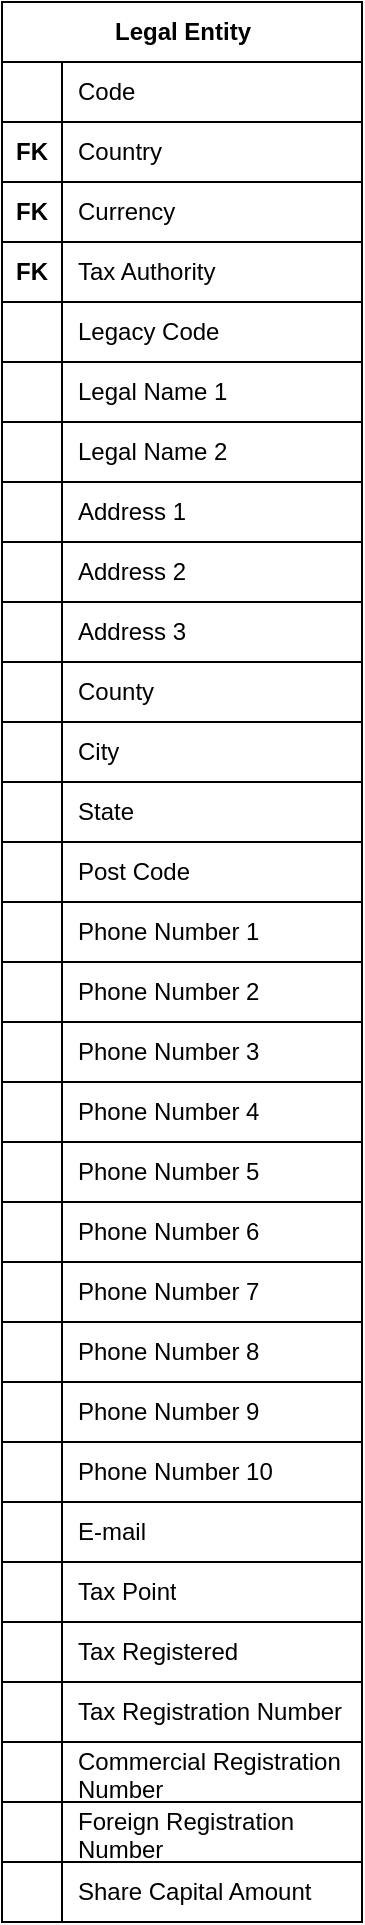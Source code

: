 <mxfile version="21.7.2" type="device">
  <diagram id="mxihdhuu" name="Page-1">
    <mxGraphModel dx="712" dy="748" grid="1" gridSize="10" guides="1" tooltips="1" connect="1" arrows="1" fold="1" page="1" pageScale="1" pageWidth="4000" pageHeight="4000" math="0" shadow="0" extFonts="Permanent Marker^https://fonts.googleapis.com/css?family=Permanent+Marker">
      <root>
        <mxCell id="0" />
        <mxCell id="1" parent="0" />
        <mxCell id="fwuxtayq-1" value="Legal Entity" style="shape=table;startSize=30;container=1;collapsible=1;childLayout=tableLayout;fixedRows=1;rowLines=0;fontStyle=1;align=center;resizeLast=1;html=1;" parent="1" vertex="1">
          <mxGeometry x="100" y="100" width="180" height="960" as="geometry">
            <mxRectangle x="100" y="100" width="70" height="30" as="alternateBounds" />
          </mxGeometry>
        </mxCell>
        <mxCell id="fwuxtayq-2" value="" style="shape=tableRow;horizontal=0;collapsible=0;startSize=0;swimlaneHead=0;swimlaneBody=0;fillColor=none;dropTarget=0;points=[[0,0.5],[1,0.5]];portConstraint=eastwest;top=0;left=0;right=0;bottom=1;" parent="fwuxtayq-1" vertex="1">
          <mxGeometry y="30" width="180" height="30" as="geometry" />
        </mxCell>
        <mxCell id="fwuxtayq-3" value="" style="shape=partialRectangle;connectable=0;fillColor=none;top=0;left=0;bottom=0;right=0;fontStyle=1;overflow=hidden;whiteSpace=wrap;html=1;" parent="fwuxtayq-2" vertex="1">
          <mxGeometry width="30" height="30" as="geometry">
            <mxRectangle width="30" height="30" as="alternateBounds" />
          </mxGeometry>
        </mxCell>
        <mxCell id="fwuxtayq-4" value="Code" style="shape=partialRectangle;connectable=0;fillColor=none;top=0;left=0;bottom=0;right=0;align=left;spacingLeft=6;overflow=hidden;whiteSpace=wrap;html=1;" parent="fwuxtayq-2" vertex="1">
          <mxGeometry x="30" width="150" height="30" as="geometry">
            <mxRectangle width="150" height="30" as="alternateBounds" />
          </mxGeometry>
        </mxCell>
        <mxCell id="fwuxtayq-5" value="" style="shape=tableRow;horizontal=0;collapsible=0;startSize=0;swimlaneHead=0;swimlaneBody=0;fillColor=none;dropTarget=0;points=[[0,0.5],[1,0.5]];portConstraint=eastwest;top=0;left=0;right=0;bottom=1;" parent="fwuxtayq-1" vertex="1">
          <mxGeometry y="60" width="180" height="30" as="geometry" />
        </mxCell>
        <mxCell id="fwuxtayq-6" value="FK" style="shape=partialRectangle;connectable=0;fillColor=none;top=0;left=0;bottom=0;right=0;fontStyle=1;overflow=hidden;whiteSpace=wrap;html=1;" parent="fwuxtayq-5" vertex="1">
          <mxGeometry width="30" height="30" as="geometry">
            <mxRectangle width="30" height="30" as="alternateBounds" />
          </mxGeometry>
        </mxCell>
        <mxCell id="fwuxtayq-7" value="Country" style="shape=partialRectangle;connectable=0;fillColor=none;top=0;left=0;bottom=0;right=0;align=left;spacingLeft=6;overflow=hidden;whiteSpace=wrap;html=1;" parent="fwuxtayq-5" vertex="1">
          <mxGeometry x="30" width="150" height="30" as="geometry">
            <mxRectangle width="150" height="30" as="alternateBounds" />
          </mxGeometry>
        </mxCell>
        <mxCell id="fwuxtayq-8" value="" style="shape=tableRow;horizontal=0;collapsible=0;startSize=0;swimlaneHead=0;swimlaneBody=0;fillColor=none;dropTarget=0;points=[[0,0.5],[1,0.5]];portConstraint=eastwest;top=0;left=0;right=0;bottom=1;" parent="fwuxtayq-1" vertex="1">
          <mxGeometry y="90" width="180" height="30" as="geometry" />
        </mxCell>
        <mxCell id="fwuxtayq-9" value="FK" style="shape=partialRectangle;connectable=0;fillColor=none;top=0;left=0;bottom=0;right=0;fontStyle=1;overflow=hidden;whiteSpace=wrap;html=1;" parent="fwuxtayq-8" vertex="1">
          <mxGeometry width="30" height="30" as="geometry">
            <mxRectangle width="30" height="30" as="alternateBounds" />
          </mxGeometry>
        </mxCell>
        <mxCell id="fwuxtayq-10" value="Currency" style="shape=partialRectangle;connectable=0;fillColor=none;top=0;left=0;bottom=0;right=0;align=left;spacingLeft=6;overflow=hidden;whiteSpace=wrap;html=1;" parent="fwuxtayq-8" vertex="1">
          <mxGeometry x="30" width="150" height="30" as="geometry">
            <mxRectangle width="150" height="30" as="alternateBounds" />
          </mxGeometry>
        </mxCell>
        <mxCell id="fwuxtayq-11" value="" style="shape=tableRow;horizontal=0;collapsible=0;startSize=0;swimlaneHead=0;swimlaneBody=0;fillColor=none;dropTarget=0;points=[[0,0.5],[1,0.5]];portConstraint=eastwest;top=0;left=0;right=0;bottom=1;" parent="fwuxtayq-1" vertex="1">
          <mxGeometry y="120" width="180" height="30" as="geometry" />
        </mxCell>
        <mxCell id="fwuxtayq-12" value="FK" style="shape=partialRectangle;connectable=0;fillColor=none;top=0;left=0;bottom=0;right=0;fontStyle=1;overflow=hidden;whiteSpace=wrap;html=1;" parent="fwuxtayq-11" vertex="1">
          <mxGeometry width="30" height="30" as="geometry">
            <mxRectangle width="30" height="30" as="alternateBounds" />
          </mxGeometry>
        </mxCell>
        <mxCell id="fwuxtayq-13" value="Tax Authority" style="shape=partialRectangle;connectable=0;fillColor=none;top=0;left=0;bottom=0;right=0;align=left;spacingLeft=6;overflow=hidden;whiteSpace=wrap;html=1;" parent="fwuxtayq-11" vertex="1">
          <mxGeometry x="30" width="150" height="30" as="geometry">
            <mxRectangle width="150" height="30" as="alternateBounds" />
          </mxGeometry>
        </mxCell>
        <mxCell id="fwuxtayq-14" value="" style="shape=tableRow;horizontal=0;collapsible=0;startSize=0;swimlaneHead=0;swimlaneBody=0;fillColor=none;dropTarget=0;points=[[0,0.5],[1,0.5]];portConstraint=eastwest;top=0;left=0;right=0;bottom=1;" parent="fwuxtayq-1" vertex="1">
          <mxGeometry y="150" width="180" height="30" as="geometry" />
        </mxCell>
        <mxCell id="fwuxtayq-15" value="" style="shape=partialRectangle;connectable=0;fillColor=none;top=0;left=0;bottom=0;right=0;fontStyle=1;overflow=hidden;whiteSpace=wrap;html=1;" parent="fwuxtayq-14" vertex="1">
          <mxGeometry width="30" height="30" as="geometry">
            <mxRectangle width="30" height="30" as="alternateBounds" />
          </mxGeometry>
        </mxCell>
        <mxCell id="fwuxtayq-16" value="Legacy Code" style="shape=partialRectangle;connectable=0;fillColor=none;top=0;left=0;bottom=0;right=0;align=left;spacingLeft=6;overflow=hidden;whiteSpace=wrap;html=1;" parent="fwuxtayq-14" vertex="1">
          <mxGeometry x="30" width="150" height="30" as="geometry">
            <mxRectangle width="150" height="30" as="alternateBounds" />
          </mxGeometry>
        </mxCell>
        <mxCell id="fwuxtayq-17" value="" style="shape=tableRow;horizontal=0;collapsible=0;startSize=0;swimlaneHead=0;swimlaneBody=0;fillColor=none;dropTarget=0;points=[[0,0.5],[1,0.5]];portConstraint=eastwest;top=0;left=0;right=0;bottom=1;" parent="fwuxtayq-1" vertex="1">
          <mxGeometry y="180" width="180" height="30" as="geometry" />
        </mxCell>
        <mxCell id="fwuxtayq-18" value="" style="shape=partialRectangle;connectable=0;fillColor=none;top=0;left=0;bottom=0;right=0;fontStyle=1;overflow=hidden;whiteSpace=wrap;html=1;" parent="fwuxtayq-17" vertex="1">
          <mxGeometry width="30" height="30" as="geometry">
            <mxRectangle width="30" height="30" as="alternateBounds" />
          </mxGeometry>
        </mxCell>
        <mxCell id="fwuxtayq-19" value="Legal Name 1" style="shape=partialRectangle;connectable=0;fillColor=none;top=0;left=0;bottom=0;right=0;align=left;spacingLeft=6;overflow=hidden;whiteSpace=wrap;html=1;" parent="fwuxtayq-17" vertex="1">
          <mxGeometry x="30" width="150" height="30" as="geometry">
            <mxRectangle width="150" height="30" as="alternateBounds" />
          </mxGeometry>
        </mxCell>
        <mxCell id="fwuxtayq-20" value="" style="shape=tableRow;horizontal=0;collapsible=0;startSize=0;swimlaneHead=0;swimlaneBody=0;fillColor=none;dropTarget=0;points=[[0,0.5],[1,0.5]];portConstraint=eastwest;top=0;left=0;right=0;bottom=1;" parent="fwuxtayq-1" vertex="1">
          <mxGeometry y="210" width="180" height="30" as="geometry" />
        </mxCell>
        <mxCell id="fwuxtayq-21" value="" style="shape=partialRectangle;connectable=0;fillColor=none;top=0;left=0;bottom=0;right=0;fontStyle=1;overflow=hidden;whiteSpace=wrap;html=1;" parent="fwuxtayq-20" vertex="1">
          <mxGeometry width="30" height="30" as="geometry">
            <mxRectangle width="30" height="30" as="alternateBounds" />
          </mxGeometry>
        </mxCell>
        <mxCell id="fwuxtayq-22" value="Legal Name 2" style="shape=partialRectangle;connectable=0;fillColor=none;top=0;left=0;bottom=0;right=0;align=left;spacingLeft=6;overflow=hidden;whiteSpace=wrap;html=1;" parent="fwuxtayq-20" vertex="1">
          <mxGeometry x="30" width="150" height="30" as="geometry">
            <mxRectangle width="150" height="30" as="alternateBounds" />
          </mxGeometry>
        </mxCell>
        <mxCell id="fwuxtayq-23" value="" style="shape=tableRow;horizontal=0;collapsible=0;startSize=0;swimlaneHead=0;swimlaneBody=0;fillColor=none;dropTarget=0;points=[[0,0.5],[1,0.5]];portConstraint=eastwest;top=0;left=0;right=0;bottom=1;" parent="fwuxtayq-1" vertex="1">
          <mxGeometry y="240" width="180" height="30" as="geometry" />
        </mxCell>
        <mxCell id="fwuxtayq-24" value="" style="shape=partialRectangle;connectable=0;fillColor=none;top=0;left=0;bottom=0;right=0;fontStyle=1;overflow=hidden;whiteSpace=wrap;html=1;" parent="fwuxtayq-23" vertex="1">
          <mxGeometry width="30" height="30" as="geometry">
            <mxRectangle width="30" height="30" as="alternateBounds" />
          </mxGeometry>
        </mxCell>
        <mxCell id="fwuxtayq-25" value="Address 1" style="shape=partialRectangle;connectable=0;fillColor=none;top=0;left=0;bottom=0;right=0;align=left;spacingLeft=6;overflow=hidden;whiteSpace=wrap;html=1;" parent="fwuxtayq-23" vertex="1">
          <mxGeometry x="30" width="150" height="30" as="geometry">
            <mxRectangle width="150" height="30" as="alternateBounds" />
          </mxGeometry>
        </mxCell>
        <mxCell id="fwuxtayq-26" value="" style="shape=tableRow;horizontal=0;collapsible=0;startSize=0;swimlaneHead=0;swimlaneBody=0;fillColor=none;dropTarget=0;points=[[0,0.5],[1,0.5]];portConstraint=eastwest;top=0;left=0;right=0;bottom=1;" parent="fwuxtayq-1" vertex="1">
          <mxGeometry y="270" width="180" height="30" as="geometry" />
        </mxCell>
        <mxCell id="fwuxtayq-27" value="" style="shape=partialRectangle;connectable=0;fillColor=none;top=0;left=0;bottom=0;right=0;fontStyle=1;overflow=hidden;whiteSpace=wrap;html=1;" parent="fwuxtayq-26" vertex="1">
          <mxGeometry width="30" height="30" as="geometry">
            <mxRectangle width="30" height="30" as="alternateBounds" />
          </mxGeometry>
        </mxCell>
        <mxCell id="fwuxtayq-28" value="Address 2" style="shape=partialRectangle;connectable=0;fillColor=none;top=0;left=0;bottom=0;right=0;align=left;spacingLeft=6;overflow=hidden;whiteSpace=wrap;html=1;" parent="fwuxtayq-26" vertex="1">
          <mxGeometry x="30" width="150" height="30" as="geometry">
            <mxRectangle width="150" height="30" as="alternateBounds" />
          </mxGeometry>
        </mxCell>
        <mxCell id="fwuxtayq-29" value="" style="shape=tableRow;horizontal=0;collapsible=0;startSize=0;swimlaneHead=0;swimlaneBody=0;fillColor=none;dropTarget=0;points=[[0,0.5],[1,0.5]];portConstraint=eastwest;top=0;left=0;right=0;bottom=1;" parent="fwuxtayq-1" vertex="1">
          <mxGeometry y="300" width="180" height="30" as="geometry" />
        </mxCell>
        <mxCell id="fwuxtayq-30" value="" style="shape=partialRectangle;connectable=0;fillColor=none;top=0;left=0;bottom=0;right=0;fontStyle=1;overflow=hidden;whiteSpace=wrap;html=1;" parent="fwuxtayq-29" vertex="1">
          <mxGeometry width="30" height="30" as="geometry">
            <mxRectangle width="30" height="30" as="alternateBounds" />
          </mxGeometry>
        </mxCell>
        <mxCell id="fwuxtayq-31" value="Address 3" style="shape=partialRectangle;connectable=0;fillColor=none;top=0;left=0;bottom=0;right=0;align=left;spacingLeft=6;overflow=hidden;whiteSpace=wrap;html=1;" parent="fwuxtayq-29" vertex="1">
          <mxGeometry x="30" width="150" height="30" as="geometry">
            <mxRectangle width="150" height="30" as="alternateBounds" />
          </mxGeometry>
        </mxCell>
        <mxCell id="fwuxtayq-32" value="" style="shape=tableRow;horizontal=0;collapsible=0;startSize=0;swimlaneHead=0;swimlaneBody=0;fillColor=none;dropTarget=0;points=[[0,0.5],[1,0.5]];portConstraint=eastwest;top=0;left=0;right=0;bottom=1;" parent="fwuxtayq-1" vertex="1">
          <mxGeometry y="330" width="180" height="30" as="geometry" />
        </mxCell>
        <mxCell id="fwuxtayq-33" value="" style="shape=partialRectangle;connectable=0;fillColor=none;top=0;left=0;bottom=0;right=0;fontStyle=1;overflow=hidden;whiteSpace=wrap;html=1;" parent="fwuxtayq-32" vertex="1">
          <mxGeometry width="30" height="30" as="geometry">
            <mxRectangle width="30" height="30" as="alternateBounds" />
          </mxGeometry>
        </mxCell>
        <mxCell id="fwuxtayq-34" value="County" style="shape=partialRectangle;connectable=0;fillColor=none;top=0;left=0;bottom=0;right=0;align=left;spacingLeft=6;overflow=hidden;whiteSpace=wrap;html=1;" parent="fwuxtayq-32" vertex="1">
          <mxGeometry x="30" width="150" height="30" as="geometry">
            <mxRectangle width="150" height="30" as="alternateBounds" />
          </mxGeometry>
        </mxCell>
        <mxCell id="fwuxtayq-35" value="" style="shape=tableRow;horizontal=0;collapsible=0;startSize=0;swimlaneHead=0;swimlaneBody=0;fillColor=none;dropTarget=0;points=[[0,0.5],[1,0.5]];portConstraint=eastwest;top=0;left=0;right=0;bottom=1;" parent="fwuxtayq-1" vertex="1">
          <mxGeometry y="360" width="180" height="30" as="geometry" />
        </mxCell>
        <mxCell id="fwuxtayq-36" value="" style="shape=partialRectangle;connectable=0;fillColor=none;top=0;left=0;bottom=0;right=0;fontStyle=1;overflow=hidden;whiteSpace=wrap;html=1;" parent="fwuxtayq-35" vertex="1">
          <mxGeometry width="30" height="30" as="geometry">
            <mxRectangle width="30" height="30" as="alternateBounds" />
          </mxGeometry>
        </mxCell>
        <mxCell id="fwuxtayq-37" value="City" style="shape=partialRectangle;connectable=0;fillColor=none;top=0;left=0;bottom=0;right=0;align=left;spacingLeft=6;overflow=hidden;whiteSpace=wrap;html=1;" parent="fwuxtayq-35" vertex="1">
          <mxGeometry x="30" width="150" height="30" as="geometry">
            <mxRectangle width="150" height="30" as="alternateBounds" />
          </mxGeometry>
        </mxCell>
        <mxCell id="fwuxtayq-38" value="" style="shape=tableRow;horizontal=0;collapsible=0;startSize=0;swimlaneHead=0;swimlaneBody=0;fillColor=none;dropTarget=0;points=[[0,0.5],[1,0.5]];portConstraint=eastwest;top=0;left=0;right=0;bottom=1;" parent="fwuxtayq-1" vertex="1">
          <mxGeometry y="390" width="180" height="30" as="geometry" />
        </mxCell>
        <mxCell id="fwuxtayq-39" value="" style="shape=partialRectangle;connectable=0;fillColor=none;top=0;left=0;bottom=0;right=0;fontStyle=1;overflow=hidden;whiteSpace=wrap;html=1;" parent="fwuxtayq-38" vertex="1">
          <mxGeometry width="30" height="30" as="geometry">
            <mxRectangle width="30" height="30" as="alternateBounds" />
          </mxGeometry>
        </mxCell>
        <mxCell id="fwuxtayq-40" value="State" style="shape=partialRectangle;connectable=0;fillColor=none;top=0;left=0;bottom=0;right=0;align=left;spacingLeft=6;overflow=hidden;whiteSpace=wrap;html=1;" parent="fwuxtayq-38" vertex="1">
          <mxGeometry x="30" width="150" height="30" as="geometry">
            <mxRectangle width="150" height="30" as="alternateBounds" />
          </mxGeometry>
        </mxCell>
        <mxCell id="fwuxtayq-41" value="" style="shape=tableRow;horizontal=0;collapsible=0;startSize=0;swimlaneHead=0;swimlaneBody=0;fillColor=none;dropTarget=0;points=[[0,0.5],[1,0.5]];portConstraint=eastwest;top=0;left=0;right=0;bottom=1;" parent="fwuxtayq-1" vertex="1">
          <mxGeometry y="420" width="180" height="30" as="geometry" />
        </mxCell>
        <mxCell id="fwuxtayq-42" value="" style="shape=partialRectangle;connectable=0;fillColor=none;top=0;left=0;bottom=0;right=0;fontStyle=1;overflow=hidden;whiteSpace=wrap;html=1;" parent="fwuxtayq-41" vertex="1">
          <mxGeometry width="30" height="30" as="geometry">
            <mxRectangle width="30" height="30" as="alternateBounds" />
          </mxGeometry>
        </mxCell>
        <mxCell id="fwuxtayq-43" value="Post Code" style="shape=partialRectangle;connectable=0;fillColor=none;top=0;left=0;bottom=0;right=0;align=left;spacingLeft=6;overflow=hidden;whiteSpace=wrap;html=1;" parent="fwuxtayq-41" vertex="1">
          <mxGeometry x="30" width="150" height="30" as="geometry">
            <mxRectangle width="150" height="30" as="alternateBounds" />
          </mxGeometry>
        </mxCell>
        <mxCell id="fwuxtayq-44" value="" style="shape=tableRow;horizontal=0;collapsible=0;startSize=0;swimlaneHead=0;swimlaneBody=0;fillColor=none;dropTarget=0;points=[[0,0.5],[1,0.5]];portConstraint=eastwest;top=0;left=0;right=0;bottom=1;" parent="fwuxtayq-1" vertex="1">
          <mxGeometry y="450" width="180" height="30" as="geometry" />
        </mxCell>
        <mxCell id="fwuxtayq-45" value="" style="shape=partialRectangle;connectable=0;fillColor=none;top=0;left=0;bottom=0;right=0;fontStyle=1;overflow=hidden;whiteSpace=wrap;html=1;" parent="fwuxtayq-44" vertex="1">
          <mxGeometry width="30" height="30" as="geometry">
            <mxRectangle width="30" height="30" as="alternateBounds" />
          </mxGeometry>
        </mxCell>
        <mxCell id="fwuxtayq-46" value="Phone Number 1" style="shape=partialRectangle;connectable=0;fillColor=none;top=0;left=0;bottom=0;right=0;align=left;spacingLeft=6;overflow=hidden;whiteSpace=wrap;html=1;" parent="fwuxtayq-44" vertex="1">
          <mxGeometry x="30" width="150" height="30" as="geometry">
            <mxRectangle width="150" height="30" as="alternateBounds" />
          </mxGeometry>
        </mxCell>
        <mxCell id="fwuxtayq-47" value="" style="shape=tableRow;horizontal=0;collapsible=0;startSize=0;swimlaneHead=0;swimlaneBody=0;fillColor=none;dropTarget=0;points=[[0,0.5],[1,0.5]];portConstraint=eastwest;top=0;left=0;right=0;bottom=1;" parent="fwuxtayq-1" vertex="1">
          <mxGeometry y="480" width="180" height="30" as="geometry" />
        </mxCell>
        <mxCell id="fwuxtayq-48" value="" style="shape=partialRectangle;connectable=0;fillColor=none;top=0;left=0;bottom=0;right=0;fontStyle=1;overflow=hidden;whiteSpace=wrap;html=1;" parent="fwuxtayq-47" vertex="1">
          <mxGeometry width="30" height="30" as="geometry">
            <mxRectangle width="30" height="30" as="alternateBounds" />
          </mxGeometry>
        </mxCell>
        <mxCell id="fwuxtayq-49" value="Phone Number 2" style="shape=partialRectangle;connectable=0;fillColor=none;top=0;left=0;bottom=0;right=0;align=left;spacingLeft=6;overflow=hidden;whiteSpace=wrap;html=1;" parent="fwuxtayq-47" vertex="1">
          <mxGeometry x="30" width="150" height="30" as="geometry">
            <mxRectangle width="150" height="30" as="alternateBounds" />
          </mxGeometry>
        </mxCell>
        <mxCell id="fwuxtayq-50" value="" style="shape=tableRow;horizontal=0;collapsible=0;startSize=0;swimlaneHead=0;swimlaneBody=0;fillColor=none;dropTarget=0;points=[[0,0.5],[1,0.5]];portConstraint=eastwest;top=0;left=0;right=0;bottom=1;" parent="fwuxtayq-1" vertex="1">
          <mxGeometry y="510" width="180" height="30" as="geometry" />
        </mxCell>
        <mxCell id="fwuxtayq-51" value="" style="shape=partialRectangle;connectable=0;fillColor=none;top=0;left=0;bottom=0;right=0;fontStyle=1;overflow=hidden;whiteSpace=wrap;html=1;" parent="fwuxtayq-50" vertex="1">
          <mxGeometry width="30" height="30" as="geometry">
            <mxRectangle width="30" height="30" as="alternateBounds" />
          </mxGeometry>
        </mxCell>
        <mxCell id="fwuxtayq-52" value="Phone Number 3" style="shape=partialRectangle;connectable=0;fillColor=none;top=0;left=0;bottom=0;right=0;align=left;spacingLeft=6;overflow=hidden;whiteSpace=wrap;html=1;" parent="fwuxtayq-50" vertex="1">
          <mxGeometry x="30" width="150" height="30" as="geometry">
            <mxRectangle width="150" height="30" as="alternateBounds" />
          </mxGeometry>
        </mxCell>
        <mxCell id="fwuxtayq-53" value="" style="shape=tableRow;horizontal=0;collapsible=0;startSize=0;swimlaneHead=0;swimlaneBody=0;fillColor=none;dropTarget=0;points=[[0,0.5],[1,0.5]];portConstraint=eastwest;top=0;left=0;right=0;bottom=1;" parent="fwuxtayq-1" vertex="1">
          <mxGeometry y="540" width="180" height="30" as="geometry" />
        </mxCell>
        <mxCell id="fwuxtayq-54" value="" style="shape=partialRectangle;connectable=0;fillColor=none;top=0;left=0;bottom=0;right=0;fontStyle=1;overflow=hidden;whiteSpace=wrap;html=1;" parent="fwuxtayq-53" vertex="1">
          <mxGeometry width="30" height="30" as="geometry">
            <mxRectangle width="30" height="30" as="alternateBounds" />
          </mxGeometry>
        </mxCell>
        <mxCell id="fwuxtayq-55" value="Phone Number 4" style="shape=partialRectangle;connectable=0;fillColor=none;top=0;left=0;bottom=0;right=0;align=left;spacingLeft=6;overflow=hidden;whiteSpace=wrap;html=1;" parent="fwuxtayq-53" vertex="1">
          <mxGeometry x="30" width="150" height="30" as="geometry">
            <mxRectangle width="150" height="30" as="alternateBounds" />
          </mxGeometry>
        </mxCell>
        <mxCell id="fwuxtayq-56" value="" style="shape=tableRow;horizontal=0;collapsible=0;startSize=0;swimlaneHead=0;swimlaneBody=0;fillColor=none;dropTarget=0;points=[[0,0.5],[1,0.5]];portConstraint=eastwest;top=0;left=0;right=0;bottom=1;" parent="fwuxtayq-1" vertex="1">
          <mxGeometry y="570" width="180" height="30" as="geometry" />
        </mxCell>
        <mxCell id="fwuxtayq-57" value="" style="shape=partialRectangle;connectable=0;fillColor=none;top=0;left=0;bottom=0;right=0;fontStyle=1;overflow=hidden;whiteSpace=wrap;html=1;" parent="fwuxtayq-56" vertex="1">
          <mxGeometry width="30" height="30" as="geometry">
            <mxRectangle width="30" height="30" as="alternateBounds" />
          </mxGeometry>
        </mxCell>
        <mxCell id="fwuxtayq-58" value="Phone Number 5" style="shape=partialRectangle;connectable=0;fillColor=none;top=0;left=0;bottom=0;right=0;align=left;spacingLeft=6;overflow=hidden;whiteSpace=wrap;html=1;" parent="fwuxtayq-56" vertex="1">
          <mxGeometry x="30" width="150" height="30" as="geometry">
            <mxRectangle width="150" height="30" as="alternateBounds" />
          </mxGeometry>
        </mxCell>
        <mxCell id="fwuxtayq-59" value="" style="shape=tableRow;horizontal=0;collapsible=0;startSize=0;swimlaneHead=0;swimlaneBody=0;fillColor=none;dropTarget=0;points=[[0,0.5],[1,0.5]];portConstraint=eastwest;top=0;left=0;right=0;bottom=1;" parent="fwuxtayq-1" vertex="1">
          <mxGeometry y="600" width="180" height="30" as="geometry" />
        </mxCell>
        <mxCell id="fwuxtayq-60" value="" style="shape=partialRectangle;connectable=0;fillColor=none;top=0;left=0;bottom=0;right=0;fontStyle=1;overflow=hidden;whiteSpace=wrap;html=1;" parent="fwuxtayq-59" vertex="1">
          <mxGeometry width="30" height="30" as="geometry">
            <mxRectangle width="30" height="30" as="alternateBounds" />
          </mxGeometry>
        </mxCell>
        <mxCell id="fwuxtayq-61" value="Phone Number 6" style="shape=partialRectangle;connectable=0;fillColor=none;top=0;left=0;bottom=0;right=0;align=left;spacingLeft=6;overflow=hidden;whiteSpace=wrap;html=1;" parent="fwuxtayq-59" vertex="1">
          <mxGeometry x="30" width="150" height="30" as="geometry">
            <mxRectangle width="150" height="30" as="alternateBounds" />
          </mxGeometry>
        </mxCell>
        <mxCell id="fwuxtayq-62" value="" style="shape=tableRow;horizontal=0;collapsible=0;startSize=0;swimlaneHead=0;swimlaneBody=0;fillColor=none;dropTarget=0;points=[[0,0.5],[1,0.5]];portConstraint=eastwest;top=0;left=0;right=0;bottom=1;" parent="fwuxtayq-1" vertex="1">
          <mxGeometry y="630" width="180" height="30" as="geometry" />
        </mxCell>
        <mxCell id="fwuxtayq-63" value="" style="shape=partialRectangle;connectable=0;fillColor=none;top=0;left=0;bottom=0;right=0;fontStyle=1;overflow=hidden;whiteSpace=wrap;html=1;" parent="fwuxtayq-62" vertex="1">
          <mxGeometry width="30" height="30" as="geometry">
            <mxRectangle width="30" height="30" as="alternateBounds" />
          </mxGeometry>
        </mxCell>
        <mxCell id="fwuxtayq-64" value="Phone Number 7" style="shape=partialRectangle;connectable=0;fillColor=none;top=0;left=0;bottom=0;right=0;align=left;spacingLeft=6;overflow=hidden;whiteSpace=wrap;html=1;" parent="fwuxtayq-62" vertex="1">
          <mxGeometry x="30" width="150" height="30" as="geometry">
            <mxRectangle width="150" height="30" as="alternateBounds" />
          </mxGeometry>
        </mxCell>
        <mxCell id="fwuxtayq-65" value="" style="shape=tableRow;horizontal=0;collapsible=0;startSize=0;swimlaneHead=0;swimlaneBody=0;fillColor=none;dropTarget=0;points=[[0,0.5],[1,0.5]];portConstraint=eastwest;top=0;left=0;right=0;bottom=1;" parent="fwuxtayq-1" vertex="1">
          <mxGeometry y="660" width="180" height="30" as="geometry" />
        </mxCell>
        <mxCell id="fwuxtayq-66" value="" style="shape=partialRectangle;connectable=0;fillColor=none;top=0;left=0;bottom=0;right=0;fontStyle=1;overflow=hidden;whiteSpace=wrap;html=1;" parent="fwuxtayq-65" vertex="1">
          <mxGeometry width="30" height="30" as="geometry">
            <mxRectangle width="30" height="30" as="alternateBounds" />
          </mxGeometry>
        </mxCell>
        <mxCell id="fwuxtayq-67" value="Phone Number 8" style="shape=partialRectangle;connectable=0;fillColor=none;top=0;left=0;bottom=0;right=0;align=left;spacingLeft=6;overflow=hidden;whiteSpace=wrap;html=1;" parent="fwuxtayq-65" vertex="1">
          <mxGeometry x="30" width="150" height="30" as="geometry">
            <mxRectangle width="150" height="30" as="alternateBounds" />
          </mxGeometry>
        </mxCell>
        <mxCell id="fwuxtayq-68" value="" style="shape=tableRow;horizontal=0;collapsible=0;startSize=0;swimlaneHead=0;swimlaneBody=0;fillColor=none;dropTarget=0;points=[[0,0.5],[1,0.5]];portConstraint=eastwest;top=0;left=0;right=0;bottom=1;" parent="fwuxtayq-1" vertex="1">
          <mxGeometry y="690" width="180" height="30" as="geometry" />
        </mxCell>
        <mxCell id="fwuxtayq-69" value="" style="shape=partialRectangle;connectable=0;fillColor=none;top=0;left=0;bottom=0;right=0;fontStyle=1;overflow=hidden;whiteSpace=wrap;html=1;" parent="fwuxtayq-68" vertex="1">
          <mxGeometry width="30" height="30" as="geometry">
            <mxRectangle width="30" height="30" as="alternateBounds" />
          </mxGeometry>
        </mxCell>
        <mxCell id="fwuxtayq-70" value="Phone Number 9" style="shape=partialRectangle;connectable=0;fillColor=none;top=0;left=0;bottom=0;right=0;align=left;spacingLeft=6;overflow=hidden;whiteSpace=wrap;html=1;" parent="fwuxtayq-68" vertex="1">
          <mxGeometry x="30" width="150" height="30" as="geometry">
            <mxRectangle width="150" height="30" as="alternateBounds" />
          </mxGeometry>
        </mxCell>
        <mxCell id="fwuxtayq-71" value="" style="shape=tableRow;horizontal=0;collapsible=0;startSize=0;swimlaneHead=0;swimlaneBody=0;fillColor=none;dropTarget=0;points=[[0,0.5],[1,0.5]];portConstraint=eastwest;top=0;left=0;right=0;bottom=1;" parent="fwuxtayq-1" vertex="1">
          <mxGeometry y="720" width="180" height="30" as="geometry" />
        </mxCell>
        <mxCell id="fwuxtayq-72" value="" style="shape=partialRectangle;connectable=0;fillColor=none;top=0;left=0;bottom=0;right=0;fontStyle=1;overflow=hidden;whiteSpace=wrap;html=1;" parent="fwuxtayq-71" vertex="1">
          <mxGeometry width="30" height="30" as="geometry">
            <mxRectangle width="30" height="30" as="alternateBounds" />
          </mxGeometry>
        </mxCell>
        <mxCell id="fwuxtayq-73" value="Phone Number 10" style="shape=partialRectangle;connectable=0;fillColor=none;top=0;left=0;bottom=0;right=0;align=left;spacingLeft=6;overflow=hidden;whiteSpace=wrap;html=1;" parent="fwuxtayq-71" vertex="1">
          <mxGeometry x="30" width="150" height="30" as="geometry">
            <mxRectangle width="150" height="30" as="alternateBounds" />
          </mxGeometry>
        </mxCell>
        <mxCell id="fwuxtayq-74" value="" style="shape=tableRow;horizontal=0;collapsible=0;startSize=0;swimlaneHead=0;swimlaneBody=0;fillColor=none;dropTarget=0;points=[[0,0.5],[1,0.5]];portConstraint=eastwest;top=0;left=0;right=0;bottom=1;" parent="fwuxtayq-1" vertex="1">
          <mxGeometry y="750" width="180" height="30" as="geometry" />
        </mxCell>
        <mxCell id="fwuxtayq-75" value="" style="shape=partialRectangle;connectable=0;fillColor=none;top=0;left=0;bottom=0;right=0;fontStyle=1;overflow=hidden;whiteSpace=wrap;html=1;" parent="fwuxtayq-74" vertex="1">
          <mxGeometry width="30" height="30" as="geometry">
            <mxRectangle width="30" height="30" as="alternateBounds" />
          </mxGeometry>
        </mxCell>
        <mxCell id="fwuxtayq-76" value="E-mail" style="shape=partialRectangle;connectable=0;fillColor=none;top=0;left=0;bottom=0;right=0;align=left;spacingLeft=6;overflow=hidden;whiteSpace=wrap;html=1;" parent="fwuxtayq-74" vertex="1">
          <mxGeometry x="30" width="150" height="30" as="geometry">
            <mxRectangle width="150" height="30" as="alternateBounds" />
          </mxGeometry>
        </mxCell>
        <mxCell id="fwuxtayq-77" value="" style="shape=tableRow;horizontal=0;collapsible=0;startSize=0;swimlaneHead=0;swimlaneBody=0;fillColor=none;dropTarget=0;points=[[0,0.5],[1,0.5]];portConstraint=eastwest;top=0;left=0;right=0;bottom=1;" parent="fwuxtayq-1" vertex="1">
          <mxGeometry y="780" width="180" height="30" as="geometry" />
        </mxCell>
        <mxCell id="fwuxtayq-78" value="" style="shape=partialRectangle;connectable=0;fillColor=none;top=0;left=0;bottom=0;right=0;fontStyle=1;overflow=hidden;whiteSpace=wrap;html=1;" parent="fwuxtayq-77" vertex="1">
          <mxGeometry width="30" height="30" as="geometry">
            <mxRectangle width="30" height="30" as="alternateBounds" />
          </mxGeometry>
        </mxCell>
        <mxCell id="fwuxtayq-79" value="Tax Point" style="shape=partialRectangle;connectable=0;fillColor=none;top=0;left=0;bottom=0;right=0;align=left;spacingLeft=6;overflow=hidden;whiteSpace=wrap;html=1;" parent="fwuxtayq-77" vertex="1">
          <mxGeometry x="30" width="150" height="30" as="geometry">
            <mxRectangle width="150" height="30" as="alternateBounds" />
          </mxGeometry>
        </mxCell>
        <mxCell id="fwuxtayq-80" value="" style="shape=tableRow;horizontal=0;collapsible=0;startSize=0;swimlaneHead=0;swimlaneBody=0;fillColor=none;dropTarget=0;points=[[0,0.5],[1,0.5]];portConstraint=eastwest;top=0;left=0;right=0;bottom=1;" parent="fwuxtayq-1" vertex="1">
          <mxGeometry y="810" width="180" height="30" as="geometry" />
        </mxCell>
        <mxCell id="fwuxtayq-81" value="" style="shape=partialRectangle;connectable=0;fillColor=none;top=0;left=0;bottom=0;right=0;fontStyle=1;overflow=hidden;whiteSpace=wrap;html=1;" parent="fwuxtayq-80" vertex="1">
          <mxGeometry width="30" height="30" as="geometry">
            <mxRectangle width="30" height="30" as="alternateBounds" />
          </mxGeometry>
        </mxCell>
        <mxCell id="fwuxtayq-82" value="Tax Registered" style="shape=partialRectangle;connectable=0;fillColor=none;top=0;left=0;bottom=0;right=0;align=left;spacingLeft=6;overflow=hidden;whiteSpace=wrap;html=1;" parent="fwuxtayq-80" vertex="1">
          <mxGeometry x="30" width="150" height="30" as="geometry">
            <mxRectangle width="150" height="30" as="alternateBounds" />
          </mxGeometry>
        </mxCell>
        <mxCell id="fwuxtayq-83" value="" style="shape=tableRow;horizontal=0;collapsible=0;startSize=0;swimlaneHead=0;swimlaneBody=0;fillColor=none;dropTarget=0;points=[[0,0.5],[1,0.5]];portConstraint=eastwest;top=0;left=0;right=0;bottom=1;" parent="fwuxtayq-1" vertex="1">
          <mxGeometry y="840" width="180" height="30" as="geometry" />
        </mxCell>
        <mxCell id="fwuxtayq-84" value="" style="shape=partialRectangle;connectable=0;fillColor=none;top=0;left=0;bottom=0;right=0;fontStyle=1;overflow=hidden;whiteSpace=wrap;html=1;" parent="fwuxtayq-83" vertex="1">
          <mxGeometry width="30" height="30" as="geometry">
            <mxRectangle width="30" height="30" as="alternateBounds" />
          </mxGeometry>
        </mxCell>
        <mxCell id="fwuxtayq-85" value="Tax Registration Number" style="shape=partialRectangle;connectable=0;fillColor=none;top=0;left=0;bottom=0;right=0;align=left;spacingLeft=6;overflow=hidden;whiteSpace=wrap;html=1;" parent="fwuxtayq-83" vertex="1">
          <mxGeometry x="30" width="150" height="30" as="geometry">
            <mxRectangle width="150" height="30" as="alternateBounds" />
          </mxGeometry>
        </mxCell>
        <mxCell id="fwuxtayq-86" value="" style="shape=tableRow;horizontal=0;collapsible=0;startSize=0;swimlaneHead=0;swimlaneBody=0;fillColor=none;dropTarget=0;points=[[0,0.5],[1,0.5]];portConstraint=eastwest;top=0;left=0;right=0;bottom=1;" parent="fwuxtayq-1" vertex="1">
          <mxGeometry y="870" width="180" height="30" as="geometry" />
        </mxCell>
        <mxCell id="fwuxtayq-87" value="" style="shape=partialRectangle;connectable=0;fillColor=none;top=0;left=0;bottom=0;right=0;fontStyle=1;overflow=hidden;whiteSpace=wrap;html=1;" parent="fwuxtayq-86" vertex="1">
          <mxGeometry width="30" height="30" as="geometry">
            <mxRectangle width="30" height="30" as="alternateBounds" />
          </mxGeometry>
        </mxCell>
        <mxCell id="fwuxtayq-88" value="Commercial Registration Number" style="shape=partialRectangle;connectable=0;fillColor=none;top=0;left=0;bottom=0;right=0;align=left;spacingLeft=6;overflow=hidden;whiteSpace=wrap;html=1;" parent="fwuxtayq-86" vertex="1">
          <mxGeometry x="30" width="150" height="30" as="geometry">
            <mxRectangle width="150" height="30" as="alternateBounds" />
          </mxGeometry>
        </mxCell>
        <mxCell id="fwuxtayq-89" value="" style="shape=tableRow;horizontal=0;collapsible=0;startSize=0;swimlaneHead=0;swimlaneBody=0;fillColor=none;dropTarget=0;points=[[0,0.5],[1,0.5]];portConstraint=eastwest;top=0;left=0;right=0;bottom=1;" parent="fwuxtayq-1" vertex="1">
          <mxGeometry y="900" width="180" height="30" as="geometry" />
        </mxCell>
        <mxCell id="fwuxtayq-90" value="" style="shape=partialRectangle;connectable=0;fillColor=none;top=0;left=0;bottom=0;right=0;fontStyle=1;overflow=hidden;whiteSpace=wrap;html=1;" parent="fwuxtayq-89" vertex="1">
          <mxGeometry width="30" height="30" as="geometry">
            <mxRectangle width="30" height="30" as="alternateBounds" />
          </mxGeometry>
        </mxCell>
        <mxCell id="fwuxtayq-91" value="Foreign Registration Number" style="shape=partialRectangle;connectable=0;fillColor=none;top=0;left=0;bottom=0;right=0;align=left;spacingLeft=6;overflow=hidden;whiteSpace=wrap;html=1;" parent="fwuxtayq-89" vertex="1">
          <mxGeometry x="30" width="150" height="30" as="geometry">
            <mxRectangle width="150" height="30" as="alternateBounds" />
          </mxGeometry>
        </mxCell>
        <mxCell id="fwuxtayq-92" value="" style="shape=tableRow;horizontal=0;collapsible=0;startSize=0;swimlaneHead=0;swimlaneBody=0;fillColor=none;dropTarget=0;points=[[0,0.5],[1,0.5]];portConstraint=eastwest;top=0;left=0;right=0;bottom=1;" parent="fwuxtayq-1" vertex="1">
          <mxGeometry y="930" width="180" height="30" as="geometry" />
        </mxCell>
        <mxCell id="fwuxtayq-93" value="" style="shape=partialRectangle;connectable=0;fillColor=none;top=0;left=0;bottom=0;right=0;fontStyle=1;overflow=hidden;whiteSpace=wrap;html=1;" parent="fwuxtayq-92" vertex="1">
          <mxGeometry width="30" height="30" as="geometry">
            <mxRectangle width="30" height="30" as="alternateBounds" />
          </mxGeometry>
        </mxCell>
        <mxCell id="fwuxtayq-94" value="Share Capital Amount" style="shape=partialRectangle;connectable=0;fillColor=none;top=0;left=0;bottom=0;right=0;align=left;spacingLeft=6;overflow=hidden;whiteSpace=wrap;html=1;" parent="fwuxtayq-92" vertex="1">
          <mxGeometry x="30" width="150" height="30" as="geometry">
            <mxRectangle width="150" height="30" as="alternateBounds" />
          </mxGeometry>
        </mxCell>
      </root>
    </mxGraphModel>
  </diagram>
</mxfile>
